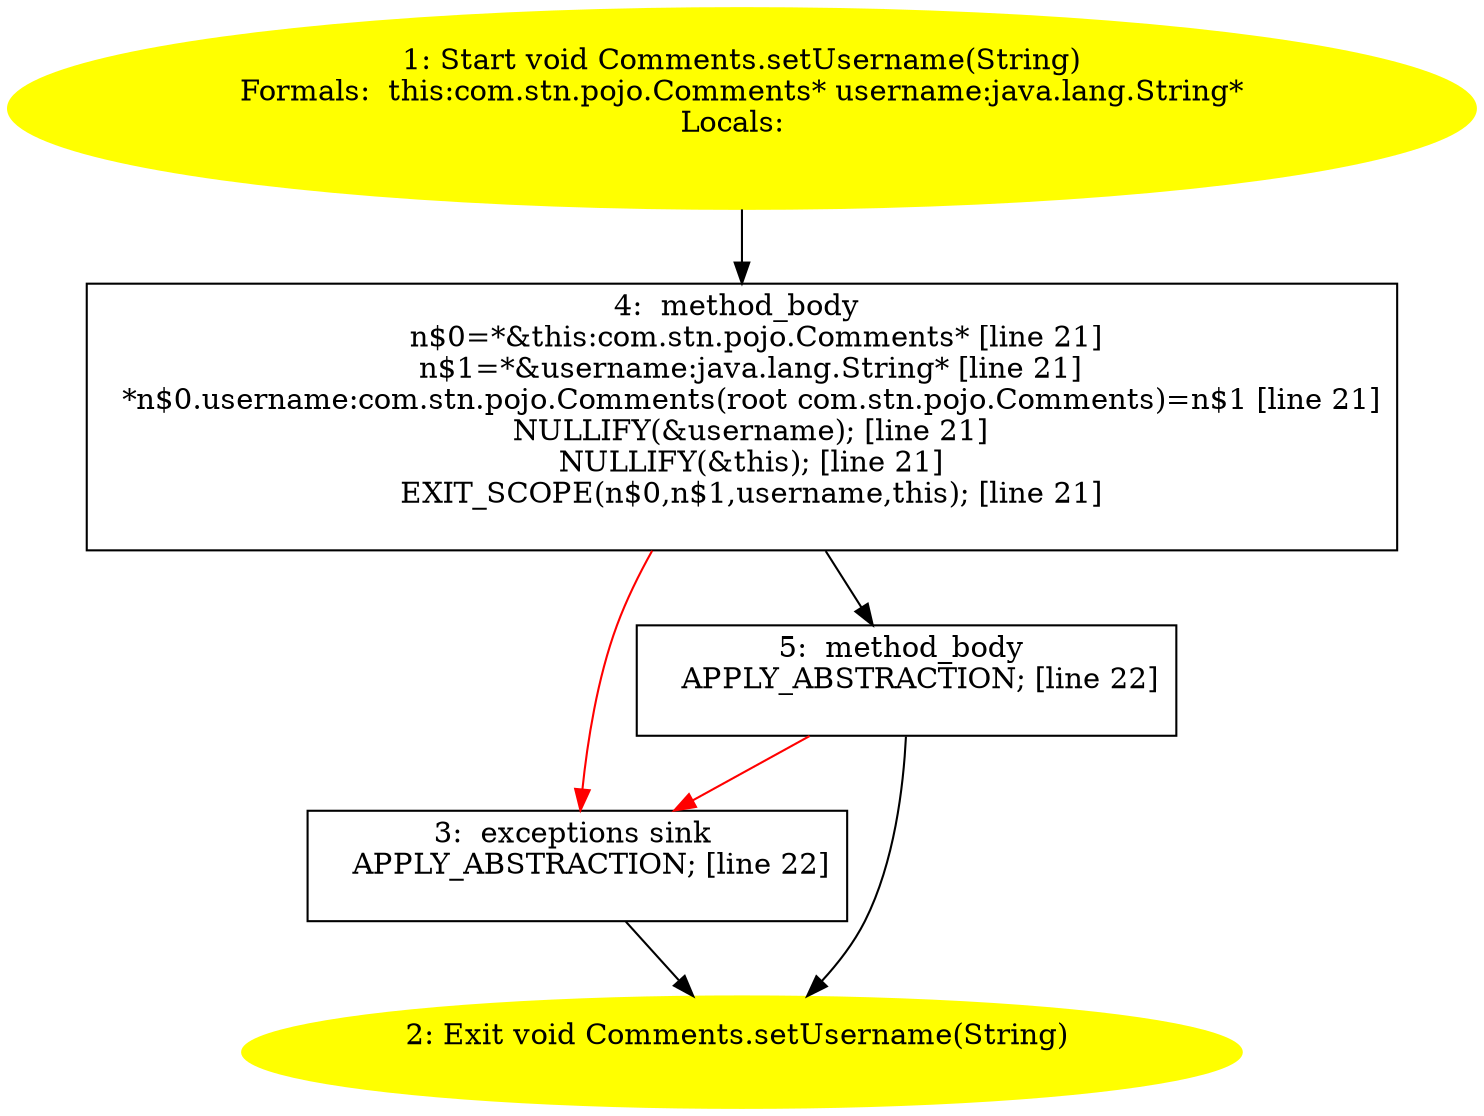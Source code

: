 /* @generated */
digraph cfg {
"com.stn.pojo.Comments.setUsername(java.lang.String):void.1d2fc638e3b3b0488f4e402e2001e884_1" [label="1: Start void Comments.setUsername(String)\nFormals:  this:com.stn.pojo.Comments* username:java.lang.String*\nLocals:  \n  " color=yellow style=filled]
	

	 "com.stn.pojo.Comments.setUsername(java.lang.String):void.1d2fc638e3b3b0488f4e402e2001e884_1" -> "com.stn.pojo.Comments.setUsername(java.lang.String):void.1d2fc638e3b3b0488f4e402e2001e884_4" ;
"com.stn.pojo.Comments.setUsername(java.lang.String):void.1d2fc638e3b3b0488f4e402e2001e884_2" [label="2: Exit void Comments.setUsername(String) \n  " color=yellow style=filled]
	

"com.stn.pojo.Comments.setUsername(java.lang.String):void.1d2fc638e3b3b0488f4e402e2001e884_3" [label="3:  exceptions sink \n   APPLY_ABSTRACTION; [line 22]\n " shape="box"]
	

	 "com.stn.pojo.Comments.setUsername(java.lang.String):void.1d2fc638e3b3b0488f4e402e2001e884_3" -> "com.stn.pojo.Comments.setUsername(java.lang.String):void.1d2fc638e3b3b0488f4e402e2001e884_2" ;
"com.stn.pojo.Comments.setUsername(java.lang.String):void.1d2fc638e3b3b0488f4e402e2001e884_4" [label="4:  method_body \n   n$0=*&this:com.stn.pojo.Comments* [line 21]\n  n$1=*&username:java.lang.String* [line 21]\n  *n$0.username:com.stn.pojo.Comments(root com.stn.pojo.Comments)=n$1 [line 21]\n  NULLIFY(&username); [line 21]\n  NULLIFY(&this); [line 21]\n  EXIT_SCOPE(n$0,n$1,username,this); [line 21]\n " shape="box"]
	

	 "com.stn.pojo.Comments.setUsername(java.lang.String):void.1d2fc638e3b3b0488f4e402e2001e884_4" -> "com.stn.pojo.Comments.setUsername(java.lang.String):void.1d2fc638e3b3b0488f4e402e2001e884_5" ;
	 "com.stn.pojo.Comments.setUsername(java.lang.String):void.1d2fc638e3b3b0488f4e402e2001e884_4" -> "com.stn.pojo.Comments.setUsername(java.lang.String):void.1d2fc638e3b3b0488f4e402e2001e884_3" [color="red" ];
"com.stn.pojo.Comments.setUsername(java.lang.String):void.1d2fc638e3b3b0488f4e402e2001e884_5" [label="5:  method_body \n   APPLY_ABSTRACTION; [line 22]\n " shape="box"]
	

	 "com.stn.pojo.Comments.setUsername(java.lang.String):void.1d2fc638e3b3b0488f4e402e2001e884_5" -> "com.stn.pojo.Comments.setUsername(java.lang.String):void.1d2fc638e3b3b0488f4e402e2001e884_2" ;
	 "com.stn.pojo.Comments.setUsername(java.lang.String):void.1d2fc638e3b3b0488f4e402e2001e884_5" -> "com.stn.pojo.Comments.setUsername(java.lang.String):void.1d2fc638e3b3b0488f4e402e2001e884_3" [color="red" ];
}
